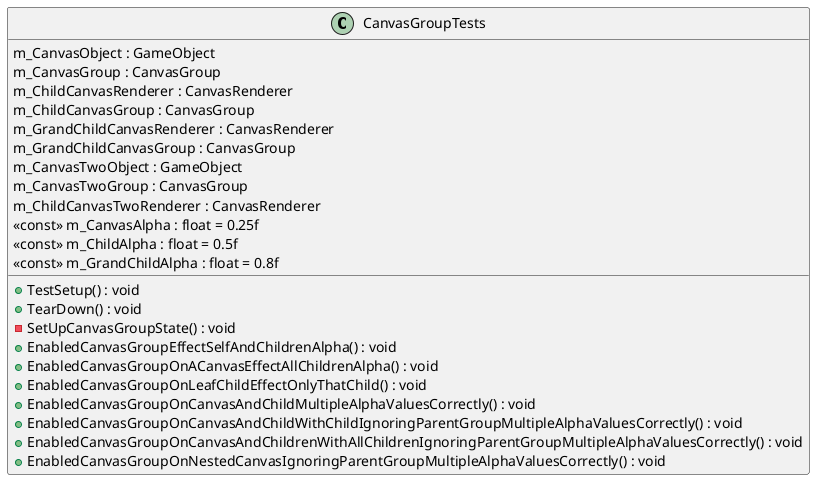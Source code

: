 @startuml
class CanvasGroupTests {
    m_CanvasObject : GameObject
    m_CanvasGroup : CanvasGroup
    m_ChildCanvasRenderer : CanvasRenderer
    m_ChildCanvasGroup : CanvasGroup
    m_GrandChildCanvasRenderer : CanvasRenderer
    m_GrandChildCanvasGroup : CanvasGroup
    m_CanvasTwoObject : GameObject
    m_CanvasTwoGroup : CanvasGroup
    m_ChildCanvasTwoRenderer : CanvasRenderer
    <<const>> m_CanvasAlpha : float = 0.25f
    <<const>> m_ChildAlpha : float = 0.5f
    <<const>> m_GrandChildAlpha : float = 0.8f
    + TestSetup() : void
    + TearDown() : void
    - SetUpCanvasGroupState() : void
    + EnabledCanvasGroupEffectSelfAndChildrenAlpha() : void
    + EnabledCanvasGroupOnACanvasEffectAllChildrenAlpha() : void
    + EnabledCanvasGroupOnLeafChildEffectOnlyThatChild() : void
    + EnabledCanvasGroupOnCanvasAndChildMultipleAlphaValuesCorrectly() : void
    + EnabledCanvasGroupOnCanvasAndChildWithChildIgnoringParentGroupMultipleAlphaValuesCorrectly() : void
    + EnabledCanvasGroupOnCanvasAndChildrenWithAllChildrenIgnoringParentGroupMultipleAlphaValuesCorrectly() : void
    + EnabledCanvasGroupOnNestedCanvasIgnoringParentGroupMultipleAlphaValuesCorrectly() : void
}
@enduml
